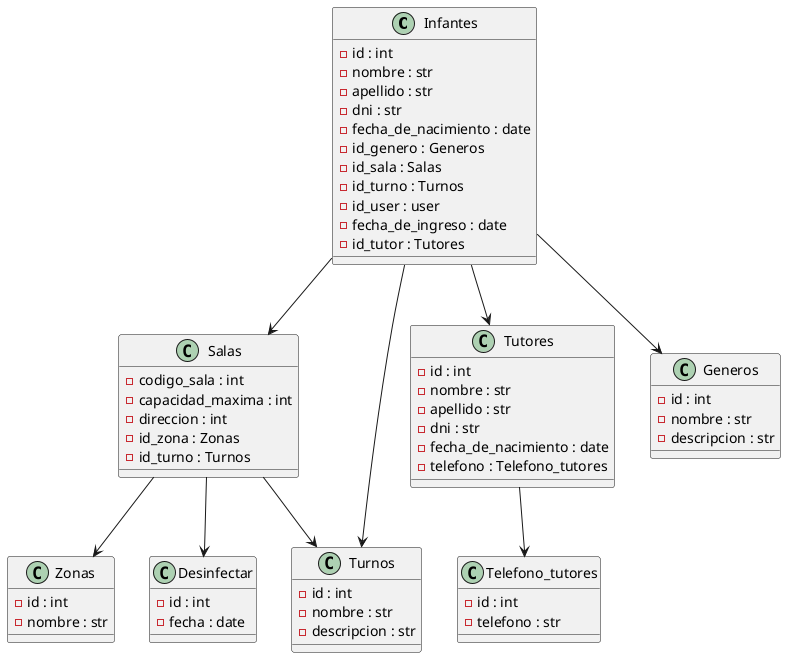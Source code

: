 @startuml test

class Infantes {
    -id : int
    -nombre : str
    -apellido : str
    -dni : str
    -fecha_de_nacimiento : date
    -id_genero : Generos
    -id_sala : Salas
    -id_turno : Turnos
    -id_user : user
    -fecha_de_ingreso : date
    -id_tutor : Tutores
}

class Salas {
    -codigo_sala : int
    -capacidad_maxima : int
    -direccion : int
    -id_zona : Zonas
    -id_turno : Turnos
} 

class Zonas {
    -id : int
    -nombre : str
}

class Tutores {
    -id : int
    -nombre : str
    -apellido : str
    -dni : str
    -fecha_de_nacimiento : date
    -telefono : Telefono_tutores
}

class Turnos {
    -id : int
    -nombre : str
    -descripcion : str
}

class Generos {
    -id : int
    -nombre : str
    -descripcion : str
}

class Telefono_tutores {
    -id : int
    -telefono : str
}

class Desinfectar {
    -id : int
    -fecha : date
}

Infantes --> Salas
Infantes --> Generos
Infantes --> Tutores
Infantes --> Turnos
Tutores --> Telefono_tutores
Salas --> Zonas
Salas --> Desinfectar
Salas --> Turnos
@enduml